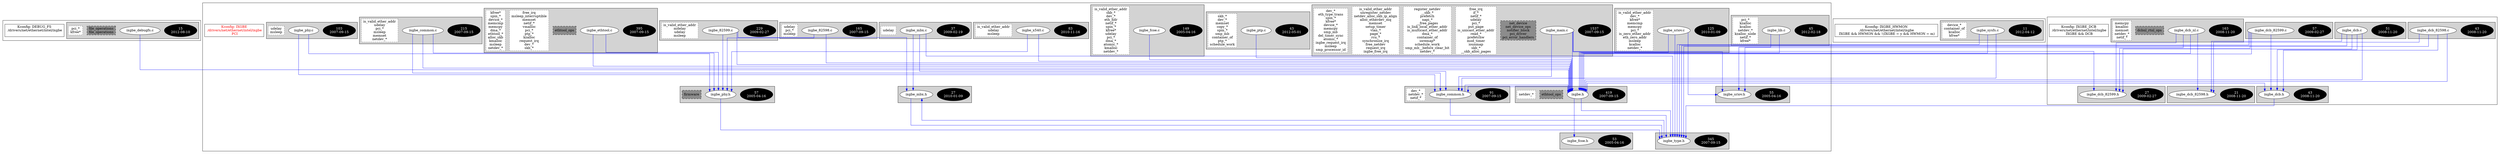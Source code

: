 digraph Driver {
	ranksep=2;
	splines=ortho;
	//Symbol: IXGBE
	subgraph "cluster_IXGBE"{
		subgraph "cluster_ixgbe_ptp.c" {
			style=filled
			"commit_ixgbe_ptp.c" [style=filled, fillcolor=black, fontcolor=white, label="43\n2012-05-01"];
			"ixgbe_ptp.c" [style=filled, fillcolor=white, fontcolor=black, label="ixgbe_ptp.c\n"];
			"funccall0-ixgbe_ptp.c" [style="filled,dotted" shape=box, fillcolor=white, fontcolor=black, label="skb_*\ndev_*\nmemset\ncopy_*\nspin_*\nsmp_mb\ncontainer_of\nptp_*\nschedule_work\n"];
		}
		subgraph "cluster_ixgbe_type.h" {
			style=filled
			"commit_ixgbe_type.h" [style=filled, fillcolor=black, fontcolor=white, label="345\n2007-09-15"];
			"ixgbe_type.h" [style=filled, fillcolor=white, fontcolor=black, label="ixgbe_type.h\n"];
		}
		subgraph "cluster_ixgbe_fcoe.h" {
			style=filled
			"commit_ixgbe_fcoe.h" [style=filled, fillcolor=black, fontcolor=white, label="53\n2005-04-16"];
			"ixgbe_fcoe.h" [style=filled, fillcolor=white, fontcolor=black, label="ixgbe_fcoe.h\n"];
		}
		subgraph "cluster_ixgbe_fcoe.c" {
			style=filled
			"commit_ixgbe_fcoe.c" [style=filled, fillcolor=black, fontcolor=white, label="149\n2005-04-16"];
			"ixgbe_fcoe.c" [style=filled, fillcolor=white, fontcolor=black, label="ixgbe_fcoe.c\n"];
			"funccall0-ixgbe_fcoe.c" [style="filled,dotted" shape=box, fillcolor=white, fontcolor=black, label="is_valid_ether_addr\nskb_*\ndev_*\neth_hdr\nnetif_*\nspin_*\nkfree*\nudelay\npci_*\ndma_*\natomic_*\nkmalloc\nnetdev_*\n"];
		}
		subgraph "cluster_ixgbe_lib.c" {
			style=filled
			"commit_ixgbe_lib.c" [style=filled, fillcolor=black, fontcolor=white, label="45\n2012-02-18"];
			"ixgbe_lib.c" [style=filled, fillcolor=white, fontcolor=black, label="ixgbe_lib.c\n"];
			"funccall0-ixgbe_lib.c" [style="filled,dotted" shape=box, fillcolor=white, fontcolor=black, label="pci_*\nkzalloc\nkcalloc\nnetdev_*\nkzalloc_node\nnetif_*\nkfree*\n"];
		}
		subgraph "cluster_ixgbe_x540.c" {
			style=filled
			"commit_ixgbe_x540.c" [style=filled, fillcolor=black, fontcolor=white, label="83\n2010-11-16"];
			"ixgbe_x540.c" [style=filled, fillcolor=white, fontcolor=black, label="ixgbe_x540.c\n"];
			"funccall0-ixgbe_x540.c" [style="filled,dotted" shape=box, fillcolor=white, fontcolor=black, label="is_valid_ether_addr\nudelay\nmsleep\n"];
		}
		subgraph "cluster_ixgbe_mbx.h" {
			style=filled
			"commit_ixgbe_mbx.h" [style=filled, fillcolor=black, fontcolor=white, label="27\n2010-01-09"];
			"ixgbe_mbx.h" [style=filled, fillcolor=white, fontcolor=black, label="ixgbe_mbx.h\n"];
		}
		subgraph "cluster_ixgbe_mbx.c" {
			style=filled
			"commit_ixgbe_mbx.c" [style=filled, fillcolor=black, fontcolor=white, label="37\n2009-02-19"];
			"ixgbe_mbx.c" [style=filled, fillcolor=white, fontcolor=black, label="ixgbe_mbx.c\n"];
			"funccall0-ixgbe_mbx.c" [style="filled,dotted" shape=box, fillcolor=white, fontcolor=black, label="udelay\n"];
		}
		subgraph "cluster_ixgbe_sriov.h" {
			style=filled
			"commit_ixgbe_sriov.h" [style=filled, fillcolor=black, fontcolor=white, label="55\n2005-04-16"];
			"ixgbe_sriov.h" [style=filled, fillcolor=white, fontcolor=black, label="ixgbe_sriov.h\n"];
		}
		subgraph "cluster_ixgbe_sriov.c" {
			style=filled
			"commit_ixgbe_sriov.c" [style=filled, fillcolor=black, fontcolor=white, label="125\n2010-01-09"];
			"ixgbe_sriov.c" [style=filled, fillcolor=white, fontcolor=black, label="ixgbe_sriov.c\n"];
			"funccall0-ixgbe_sriov.c" [style="filled,dotted" shape=box, fillcolor=white, fontcolor=black, label="is_valid_ether_addr\ndev_*\nkfree*\nmemcmp\nmemcpy\npci_*\nis_zero_ether_addr\neth_zero_addr\nmsleep\nkcalloc\nnetdev_*\n"];
		}
		subgraph "cluster_ixgbe_phy.h" {
			style=filled
			"commit_ixgbe_phy.h" [style=filled, fillcolor=black, fontcolor=white, label="57\n2005-04-16"];
			"ixgbe_phy.h" [style=filled, fillcolor=white, fontcolor=black, label="ixgbe_phy.h\n"];
			"structs-ixgbe_phy.h" [style="filled,dashed" shape=box, fillcolor=grey55, fontcolor=black, label="firmware\n"];
		}
		subgraph "cluster_ixgbe_phy.c" {
			style=filled
			"commit_ixgbe_phy.c" [style=filled, fillcolor=black, fontcolor=white, label="103\n2007-09-15"];
			"ixgbe_phy.c" [style=filled, fillcolor=white, fontcolor=black, label="ixgbe_phy.c\n"];
			"funccall0-ixgbe_phy.c" [style="filled,dotted" shape=box, fillcolor=white, fontcolor=black, label="udelay\nmsleep\n"];
		}
		subgraph "cluster_ixgbe_82598.c" {
			style=filled
			"commit_ixgbe_82598.c" [style=filled, fillcolor=black, fontcolor=white, label="165\n2007-09-15"];
			"ixgbe_82598.c" [style=filled, fillcolor=white, fontcolor=black, label="ixgbe_82598.c\n"];
			"funccall0-ixgbe_82598.c" [style="filled,dotted" shape=box, fillcolor=white, fontcolor=black, label="udelay\npci_*\nmsleep\n"];
		}
		subgraph "cluster_ixgbe_82599.c" {
			style=filled
			"commit_ixgbe_82599.c" [style=filled, fillcolor=black, fontcolor=white, label="229\n2009-02-27"];
			"ixgbe_82599.c" [style=filled, fillcolor=white, fontcolor=black, label="ixgbe_82599.c\n"];
			"funccall0-ixgbe_82599.c" [style="filled,dotted" shape=box, fillcolor=white, fontcolor=black, label="is_valid_ether_addr\nmdelay\nudelay\nmsleep\n"];
		}
		subgraph "cluster_ixgbe_ethtool.c" {
			style=filled
			"commit_ixgbe_ethtool.c" [style=filled, fillcolor=black, fontcolor=white, label="395\n2007-09-15"];
			"ixgbe_ethtool.c" [style=filled, fillcolor=white, fontcolor=black, label="ixgbe_ethtool.c\n"];
			"structs-ixgbe_ethtool.c" [style="filled,dashed" shape=box, fillcolor=grey55, fontcolor=black, label="ethtool_ops\n"];
			"funccall2-ixgbe_ethtool.c" [style="filled,dotted" shape=box, fillcolor=white, fontcolor=black, label="free_irq\nmsleep_interruptible\nmemset\nnetif_*\nvmalloc\npci_*\nptp_*\nkzalloc\nrequest_irq\ndev_*\nskb_*\n"];
			"funccall1-ixgbe_ethtool.c" [style="filled,dotted" shape=box, fillcolor=white, fontcolor=black, label="kfree*\nspin_*\ndevice_*\nmemcmp\nmemcpy\ndma_*\nethtool_*\nalloc_skb\nkmalloc\nmsleep\nnetdev_*\n"];
		}
		subgraph "cluster_ixgbe_common.h" {
			style=filled
			"commit_ixgbe_common.h" [style=filled, fillcolor=black, fontcolor=white, label="91\n2007-09-15"];
			"ixgbe_common.h" [style=filled, fillcolor=white, fontcolor=black, label="ixgbe_common.h\n"];
			"funccall0-ixgbe_common.h" [style="filled,dotted" shape=box, fillcolor=white, fontcolor=black, label="dev_*\nnetdev_*\nnetif_*\n"];
		}
		subgraph "cluster_ixgbe_common.c" {
			style=filled
			"commit_ixgbe_common.c" [style=filled, fillcolor=black, fontcolor=white, label="215\n2007-09-15"];
			"ixgbe_common.c" [style=filled, fillcolor=white, fontcolor=black, label="ixgbe_common.c\n"];
			"funccall0-ixgbe_common.c" [style="filled,dotted" shape=box, fillcolor=white, fontcolor=black, label="is_valid_ether_addr\nudelay\npci_*\nmsleep\nmemset\nnetdev_*\n"];
		}
		subgraph "cluster_ixgbe_main.c" {
			style=filled
			"commit_ixgbe_main.c" [style=filled, fillcolor=black, fontcolor=white, label="1537\n2007-09-15"];
			"ixgbe_main.c" [style=filled, fillcolor=white, fontcolor=black, label="ixgbe_main.c\n"];
			"structs-ixgbe_main.c" [style="filled,dashed" shape=box, fillcolor=grey55, fontcolor=black, label="net_device\nnet_device_ops\nnotifier_block\npci_driver\npci_error_handlers\n"];
			"funccall4-ixgbe_main.c" [style="filled,dotted" shape=box, fillcolor=white, fontcolor=black, label="free_irq\nif_*\nnetif_*\nudelay\npci_*\nput_page\nis_unicast_ether_addr\nread_*\nprefetchw\nmod_timer\niounmap\nskb_*\n__skb_alloc_pages\n"];
			"funccall3-ixgbe_main.c" [style="filled,dotted" shape=box, fillcolor=white, fontcolor=black, label="register_netdev\n__skb_*\nprefetch\nnapi_*\n__free_pages\nis_link_local_ether_addr\nis_multicast_ether_addr\ndma_*\ncontainer_of\nioremap*\nschedule_work\nsmp_mb__before_clear_bit\nnetdev_*\n"];
			"funccall2-ixgbe_main.c" [style="filled,dotted" shape=box, fillcolor=white, fontcolor=black, label="is_valid_ether_addr\nunregister_netdev\nnetdev_alloc_skb_ip_align\nalloc_etherdev_mq\nmemset\nsetup_timer\nvlan_*\npage_*\nrcu_*\nsynchronize_irq\nfree_netdev\nrequest_irq\nixgbe_free_irq\n"];
			"funccall1-ixgbe_main.c" [style="filled,dotted" shape=box, fillcolor=white, fontcolor=black, label="dev_*\neth_type_trans\nspin_*\nkfree*\ndevice_*\nmemcpy\nsmp_mb\ndel_timer_sync\natomic_*\nixgbe_request_irq\nmsleep\nsmp_processor_id\n"];
		}
		subgraph "cluster_ixgbe.h" {
			style=filled
			"commit_ixgbe.h" [style=filled, fillcolor=black, fontcolor=white, label="419\n2007-09-15"];
			"ixgbe.h" [style=filled, fillcolor=white, fontcolor=black, label="ixgbe.h\n"];
			"structs-ixgbe.h" [style="filled,dashed" shape=box, fillcolor=grey55, fontcolor=black, label="ethtool_ops\n"];
			"funccall0-ixgbe.h" [style="filled,dotted" shape=box, fillcolor=white, fontcolor=black, label="netdev_*\n"];
		}
		"K:IXGBE" [label="Kconfig: IXGBE\n /drivers/net/ethernet/intel/ixgbe\n  PCI ", shape=box, fontcolor=red];
	}
	//Symbol: IXGBE_DCB
	subgraph "cluster_IXGBE_DCB"{
		subgraph "cluster_ixgbe_dcb_nl.c" {
			style=filled
			"commit_ixgbe_dcb_nl.c" [style=filled, fillcolor=black, fontcolor=white, label="163\n2008-11-20"];
			"ixgbe_dcb_nl.c" [style=filled, fillcolor=white, fontcolor=black, label="ixgbe_dcb_nl.c\n"];
			"structs-ixgbe_dcb_nl.c" [style="filled,dashed" shape=box, fillcolor=grey55, fontcolor=black, label="dcbnl_rtnl_ops\n"];
			"funccall0-ixgbe_dcb_nl.c" [style="filled,dotted" shape=box, fillcolor=white, fontcolor=black, label="memcpy\nkmalloc\nmemset\nnetdev_*\nnetif_*\n"];
		}
		subgraph "cluster_ixgbe_dcb_82599.h" {
			style=filled
			"commit_ixgbe_dcb_82599.h" [style=filled, fillcolor=black, fontcolor=white, label="27\n2009-02-27"];
			"ixgbe_dcb_82599.h" [style=filled, fillcolor=white, fontcolor=black, label="ixgbe_dcb_82599.h\n"];
		}
		subgraph "cluster_ixgbe_dcb_82599.c" {
			style=filled
			"commit_ixgbe_dcb_82599.c" [style=filled, fillcolor=black, fontcolor=white, label="57\n2009-02-27"];
			"ixgbe_dcb_82599.c" [style=filled, fillcolor=white, fontcolor=black, label="ixgbe_dcb_82599.c\n"];
		}
		subgraph "cluster_ixgbe_dcb_82598.h" {
			style=filled
			"commit_ixgbe_dcb_82598.h" [style=filled, fillcolor=black, fontcolor=white, label="21\n2008-11-20"];
			"ixgbe_dcb_82598.h" [style=filled, fillcolor=white, fontcolor=black, label="ixgbe_dcb_82598.h\n"];
		}
		subgraph "cluster_ixgbe_dcb_82598.c" {
			style=filled
			"commit_ixgbe_dcb_82598.c" [style=filled, fillcolor=black, fontcolor=white, label="43\n2008-11-20"];
			"ixgbe_dcb_82598.c" [style=filled, fillcolor=white, fontcolor=black, label="ixgbe_dcb_82598.c\n"];
		}
		subgraph "cluster_ixgbe_dcb.h" {
			style=filled
			"commit_ixgbe_dcb.h" [style=filled, fillcolor=black, fontcolor=white, label="43\n2008-11-20"];
			"ixgbe_dcb.h" [style=filled, fillcolor=white, fontcolor=black, label="ixgbe_dcb.h\n"];
		}
		subgraph "cluster_ixgbe_dcb.c" {
			style=filled
			"commit_ixgbe_dcb.c" [style=filled, fillcolor=black, fontcolor=white, label="51\n2008-11-20"];
			"ixgbe_dcb.c" [style=filled, fillcolor=white, fontcolor=black, label="ixgbe_dcb.c\n"];
		}
		"K:IXGBE_DCB" [label="Kconfig: IXGBE_DCB\n /drivers/net/ethernet/intel/ixgbe\n  IXGBE && DCB ", shape=box];
	}
	//Symbol: IXGBE_HWMON
	subgraph "cluster_IXGBE_HWMON"{
		subgraph "cluster_ixgbe_sysfs.c" {
			style=filled
			"commit_ixgbe_sysfs.c" [style=filled, fillcolor=black, fontcolor=white, label="11\n2012-04-12"];
			"ixgbe_sysfs.c" [style=filled, fillcolor=white, fontcolor=black, label="ixgbe_sysfs.c\n"];
			"funccall0-ixgbe_sysfs.c" [style="filled,dotted" shape=box, fillcolor=white, fontcolor=black, label="device_*\ncontainer_of\nkcalloc\nkfree*\n"];
		}
		"K:IXGBE_HWMON" [label="Kconfig: IXGBE_HWMON\n /drivers/net/ethernet/intel/ixgbe\n  IXGBE && HWMON && !(IXGBE = y && HWMON = m) ", shape=box];
	}
	//Symbol: DEBUG_FS
	subgraph "cluster_DEBUG_FS"{
		subgraph "cluster_ixgbe_debugfs.c" {
			style=filled
			"commit_ixgbe_debugfs.c" [style=filled, fillcolor=black, fontcolor=white, label="15\n2012-08-10"];
			"ixgbe_debugfs.c" [style=filled, fillcolor=white, fontcolor=black, label="ixgbe_debugfs.c\n"];
			"structs-ixgbe_debugfs.c" [style="filled,dashed" shape=box, fillcolor=grey55, fontcolor=black, label="file_operations\nfile_operations\n"];
			"funccall0-ixgbe_debugfs.c" [style="filled,dotted" shape=box, fillcolor=white, fontcolor=black, label="pci_*\nkfree*\n"];
		}
		"K:DEBUG_FS" [label="Kconfig: DEBUG_FS\n /drivers/net/ethernet/intel/ixgbe\n ", shape=box];
	}
"ixgbe_ptp.c" -> "ixgbe.h"[color=blue];
"ixgbe_type.h" -> "ixgbe_mbx.h"[color=blue];
"ixgbe_fcoe.c" -> "ixgbe.h"[color=blue];
"ixgbe_lib.c" -> "ixgbe.h"[color=blue];
"ixgbe_lib.c" -> "ixgbe_sriov.h"[color=blue];
"ixgbe_x540.c" -> "ixgbe_phy.h"[color=blue];
"ixgbe_x540.c" -> "ixgbe.h"[color=blue];
"ixgbe_mbx.h" -> "ixgbe_type.h"[color=blue];
"ixgbe_mbx.c" -> "ixgbe_type.h"[color=blue];
"ixgbe_mbx.c" -> "ixgbe_mbx.h"[color=blue];
"ixgbe_mbx.c" -> "ixgbe_common.h"[color=blue];
"ixgbe_sriov.c" -> "ixgbe_type.h"[color=blue];
"ixgbe_sriov.c" -> "ixgbe.h"[color=blue];
"ixgbe_sriov.c" -> "ixgbe_sriov.h"[color=blue];
"ixgbe_phy.h" -> "ixgbe_type.h"[color=blue];
"ixgbe_phy.c" -> "ixgbe_phy.h"[color=blue];
"ixgbe_phy.c" -> "ixgbe_common.h"[color=blue];
"ixgbe_82598.c" -> "ixgbe_phy.h"[color=blue];
"ixgbe_82598.c" -> "ixgbe.h"[color=blue];
"ixgbe_82599.c" -> "ixgbe_phy.h"[color=blue];
"ixgbe_82599.c" -> "ixgbe.h"[color=blue];
"ixgbe_82599.c" -> "ixgbe_mbx.h"[color=blue];
"ixgbe_ethtool.c" -> "ixgbe_phy.h"[color=blue];
"ixgbe_ethtool.c" -> "ixgbe.h"[color=blue];
"ixgbe_common.h" -> "ixgbe_type.h"[color=blue];
"ixgbe_common.h" -> "ixgbe.h"[color=blue];
"ixgbe_common.c" -> "ixgbe_phy.h"[color=blue];
"ixgbe_common.c" -> "ixgbe.h"[color=blue];
"ixgbe_common.c" -> "ixgbe_common.h"[color=blue];
"ixgbe_main.c" -> "ixgbe_dcb_82599.h"[color=blue];
"ixgbe_main.c" -> "ixgbe.h"[color=blue];
"ixgbe_main.c" -> "ixgbe_common.h"[color=blue];
"ixgbe_main.c" -> "ixgbe_sriov.h"[color=blue];
"ixgbe.h" -> "ixgbe_fcoe.h"[color=blue];
"ixgbe.h" -> "ixgbe_type.h"[color=blue];
"ixgbe.h" -> "ixgbe_common.h"[color=blue];
"ixgbe.h" -> "ixgbe_dcb.h"[color=blue];
"ixgbe_dcb_nl.c" -> "ixgbe_dcb_82599.h"[color=blue];
"ixgbe_dcb_nl.c" -> "ixgbe_dcb_82598.h"[color=blue];
"ixgbe_dcb_nl.c" -> "ixgbe.h"[color=blue];
"ixgbe_dcb_nl.c" -> "ixgbe_sriov.h"[color=blue];
"ixgbe_dcb_82599.c" -> "ixgbe_dcb_82599.h"[color=blue];
"ixgbe_dcb_82599.c" -> "ixgbe_type.h"[color=blue];
"ixgbe_dcb_82599.c" -> "ixgbe.h"[color=blue];
"ixgbe_dcb_82599.c" -> "ixgbe_dcb.h"[color=blue];
"ixgbe_dcb_82598.c" -> "ixgbe_dcb_82598.h"[color=blue];
"ixgbe_dcb_82598.c" -> "ixgbe_type.h"[color=blue];
"ixgbe_dcb_82598.c" -> "ixgbe.h"[color=blue];
"ixgbe_dcb_82598.c" -> "ixgbe_dcb.h"[color=blue];
"ixgbe_dcb.h" -> "ixgbe_type.h"[color=blue];
"ixgbe_dcb.c" -> "ixgbe_dcb_82599.h"[color=blue];
"ixgbe_dcb.c" -> "ixgbe_dcb_82598.h"[color=blue];
"ixgbe_dcb.c" -> "ixgbe_type.h"[color=blue];
"ixgbe_dcb.c" -> "ixgbe.h"[color=blue];
"ixgbe_dcb.c" -> "ixgbe_dcb.h"[color=blue];
"ixgbe_sysfs.c" -> "ixgbe_type.h"[color=blue];
"ixgbe_sysfs.c" -> "ixgbe.h"[color=blue];
"ixgbe_sysfs.c" -> "ixgbe_common.h"[color=blue];
"ixgbe_debugfs.c" -> "ixgbe.h"[color=blue];
}
